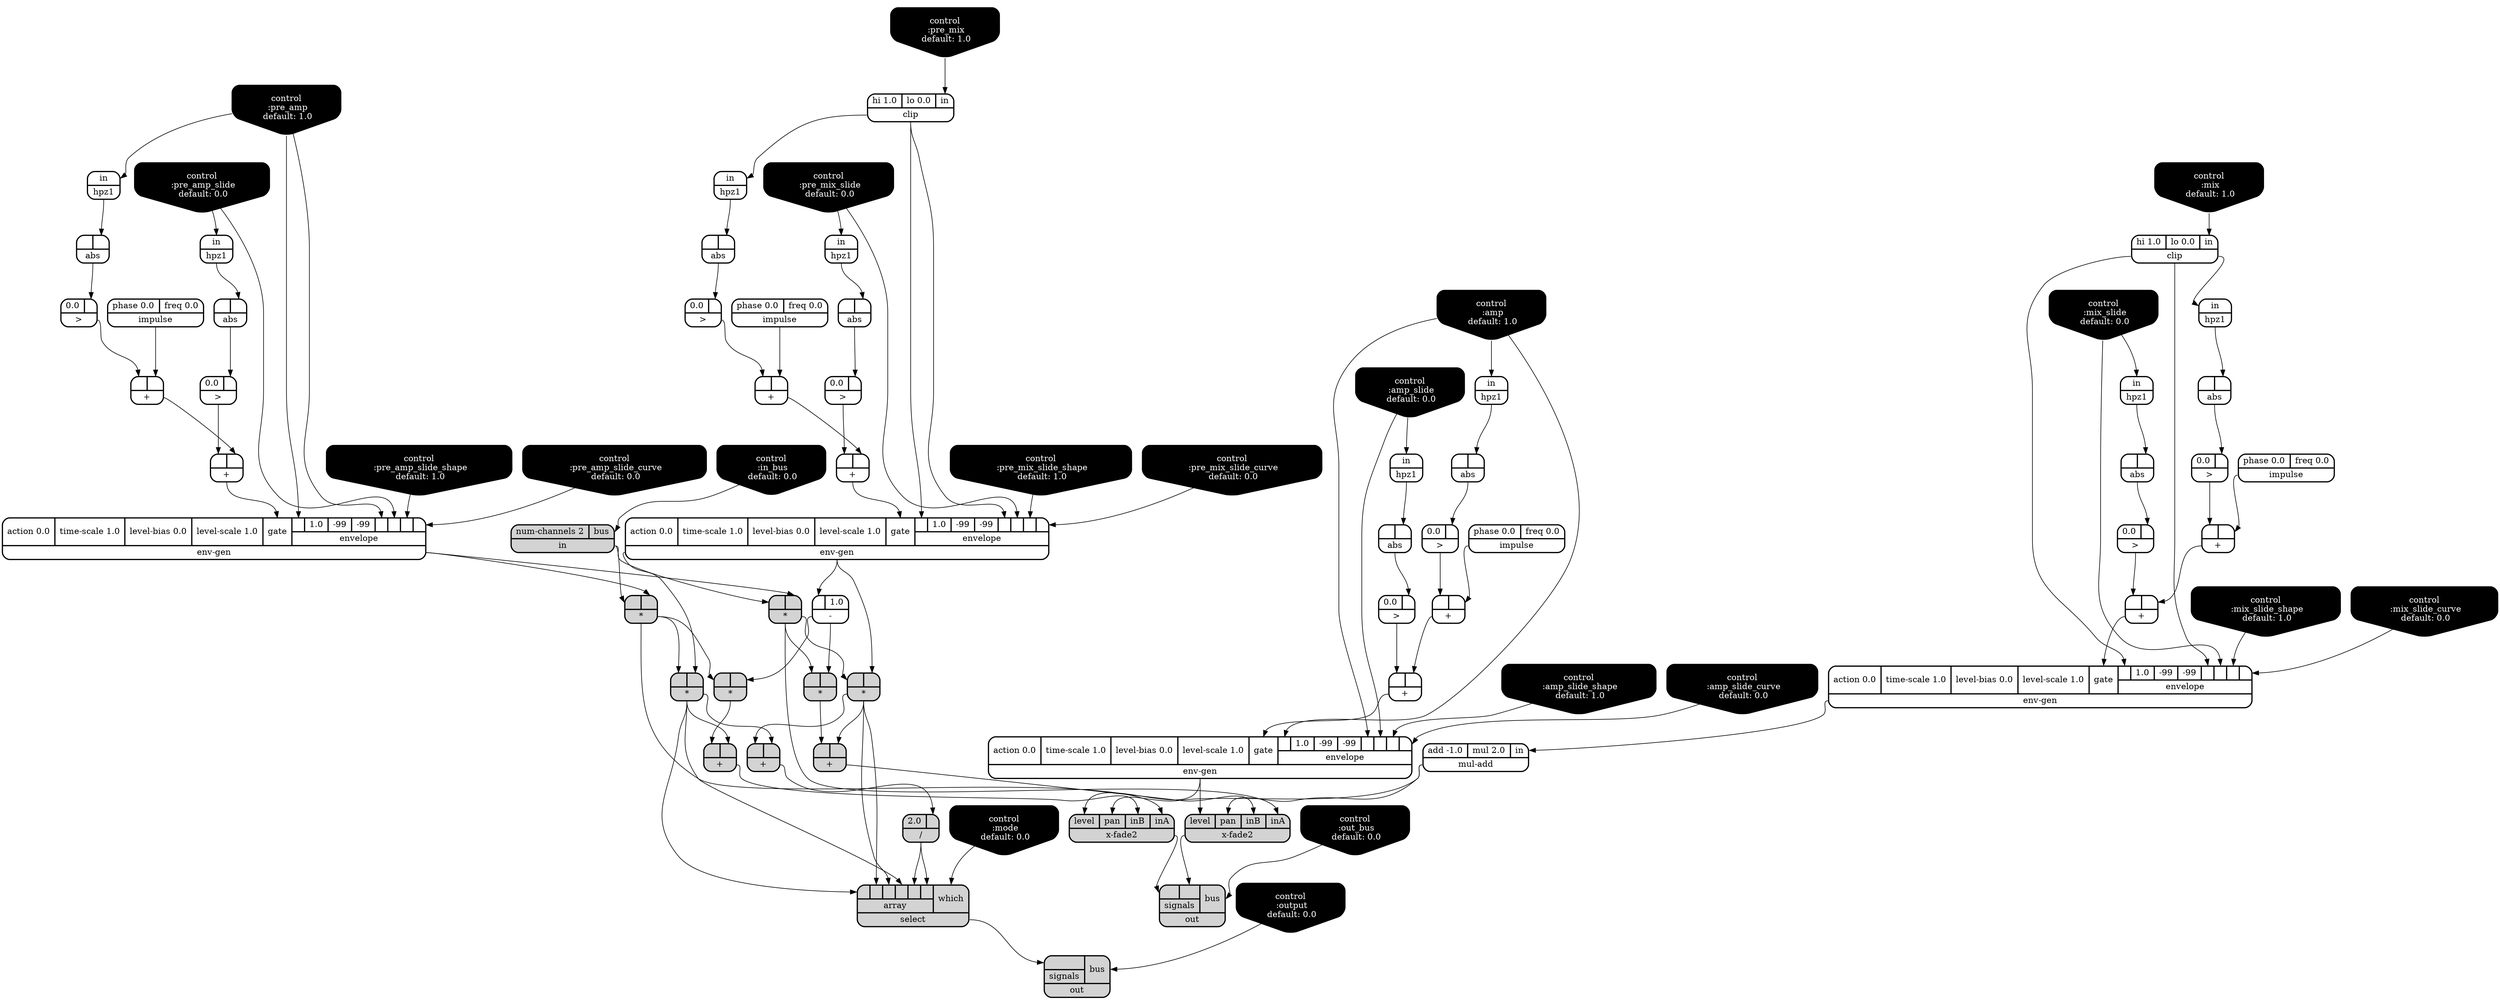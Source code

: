 digraph synthdef {
37 [label = "{{ <b> |<a> } |<__UG_NAME__>* }" style="filled, bold, rounded"  shape=record rankdir=LR];
43 [label = "{{ <b> |<a> } |<__UG_NAME__>* }" style="filled, bold, rounded"  shape=record rankdir=LR];
45 [label = "{{ <b> |<a> } |<__UG_NAME__>* }" style="filled, bold, rounded"  shape=record rankdir=LR];
70 [label = "{{ <b> |<a> } |<__UG_NAME__>* }" style="filled, bold, rounded"  shape=record rankdir=LR];
71 [label = "{{ <b> |<a> } |<__UG_NAME__>* }" style="filled, bold, rounded"  shape=record rankdir=LR];
72 [label = "{{ <b> |<a> } |<__UG_NAME__>* }" style="filled, bold, rounded"  shape=record rankdir=LR];
30 [label = "{{ <b> |<a> } |<__UG_NAME__>+ }" style="bold, rounded" shape=record rankdir=LR];
34 [label = "{{ <b> |<a> } |<__UG_NAME__>+ }" style="bold, rounded" shape=record rankdir=LR];
39 [label = "{{ <b> |<a> } |<__UG_NAME__>+ }" style="bold, rounded" shape=record rankdir=LR];
41 [label = "{{ <b> |<a> } |<__UG_NAME__>+ }" style="bold, rounded" shape=record rankdir=LR];
46 [label = "{{ <b> |<a> } |<__UG_NAME__>+ }" style="filled, bold, rounded"  shape=record rankdir=LR];
52 [label = "{{ <b> |<a> } |<__UG_NAME__>+ }" style="bold, rounded" shape=record rankdir=LR];
56 [label = "{{ <b> |<a> } |<__UG_NAME__>+ }" style="bold, rounded" shape=record rankdir=LR];
63 [label = "{{ <b> |<a> } |<__UG_NAME__>+ }" style="bold, rounded" shape=record rankdir=LR];
67 [label = "{{ <b> |<a> } |<__UG_NAME__>+ }" style="bold, rounded" shape=record rankdir=LR];
73 [label = "{{ <b> |<a> } |<__UG_NAME__>+ }" style="filled, bold, rounded"  shape=record rankdir=LR];
76 [label = "{{ <b> |<a> } |<__UG_NAME__>+ }" style="filled, bold, rounded"  shape=record rankdir=LR];
44 [label = "{{ <b> |<a> 1.0} |<__UG_NAME__>- }" style="bold, rounded" shape=record rankdir=LR];
77 [label = "{{ <b> 2.0|<a> } |<__UG_NAME__>/ }" style="filled, bold, rounded"  shape=record rankdir=LR];
25 [label = "{{ <b> 0.0|<a> } |<__UG_NAME__>\> }" style="bold, rounded" shape=record rankdir=LR];
29 [label = "{{ <b> 0.0|<a> } |<__UG_NAME__>\> }" style="bold, rounded" shape=record rankdir=LR];
33 [label = "{{ <b> 0.0|<a> } |<__UG_NAME__>\> }" style="bold, rounded" shape=record rankdir=LR];
40 [label = "{{ <b> 0.0|<a> } |<__UG_NAME__>\> }" style="bold, rounded" shape=record rankdir=LR];
51 [label = "{{ <b> 0.0|<a> } |<__UG_NAME__>\> }" style="bold, rounded" shape=record rankdir=LR];
55 [label = "{{ <b> 0.0|<a> } |<__UG_NAME__>\> }" style="bold, rounded" shape=record rankdir=LR];
62 [label = "{{ <b> 0.0|<a> } |<__UG_NAME__>\> }" style="bold, rounded" shape=record rankdir=LR];
66 [label = "{{ <b> 0.0|<a> } |<__UG_NAME__>\> }" style="bold, rounded" shape=record rankdir=LR];
21 [label = "{{ <b> |<a> } |<__UG_NAME__>abs }" style="bold, rounded" shape=record rankdir=LR];
24 [label = "{{ <b> |<a> } |<__UG_NAME__>abs }" style="bold, rounded" shape=record rankdir=LR];
28 [label = "{{ <b> |<a> } |<__UG_NAME__>abs }" style="bold, rounded" shape=record rankdir=LR];
32 [label = "{{ <b> |<a> } |<__UG_NAME__>abs }" style="bold, rounded" shape=record rankdir=LR];
50 [label = "{{ <b> |<a> } |<__UG_NAME__>abs }" style="bold, rounded" shape=record rankdir=LR];
54 [label = "{{ <b> |<a> } |<__UG_NAME__>abs }" style="bold, rounded" shape=record rankdir=LR];
61 [label = "{{ <b> |<a> } |<__UG_NAME__>abs }" style="bold, rounded" shape=record rankdir=LR];
65 [label = "{{ <b> |<a> } |<__UG_NAME__>abs }" style="bold, rounded" shape=record rankdir=LR];
22 [label = "{{ <hi> hi 1.0|<lo> lo 0.0|<in> in} |<__UG_NAME__>clip }" style="bold, rounded" shape=record rankdir=LR];
48 [label = "{{ <hi> hi 1.0|<lo> lo 0.0|<in> in} |<__UG_NAME__>clip }" style="bold, rounded" shape=record rankdir=LR];
0 [label = "control
 :output
 default: 0.0" shape=invhouse style="rounded, filled, bold" fillcolor=black fontcolor=white ]; 
1 [label = "control
 :mode
 default: 0.0" shape=invhouse style="rounded, filled, bold" fillcolor=black fontcolor=white ]; 
2 [label = "control
 :pre_amp
 default: 1.0" shape=invhouse style="rounded, filled, bold" fillcolor=black fontcolor=white ]; 
3 [label = "control
 :pre_amp_slide
 default: 0.0" shape=invhouse style="rounded, filled, bold" fillcolor=black fontcolor=white ]; 
4 [label = "control
 :pre_amp_slide_shape
 default: 1.0" shape=invhouse style="rounded, filled, bold" fillcolor=black fontcolor=white ]; 
5 [label = "control
 :pre_amp_slide_curve
 default: 0.0" shape=invhouse style="rounded, filled, bold" fillcolor=black fontcolor=white ]; 
6 [label = "control
 :amp
 default: 1.0" shape=invhouse style="rounded, filled, bold" fillcolor=black fontcolor=white ]; 
7 [label = "control
 :amp_slide
 default: 0.0" shape=invhouse style="rounded, filled, bold" fillcolor=black fontcolor=white ]; 
8 [label = "control
 :amp_slide_shape
 default: 1.0" shape=invhouse style="rounded, filled, bold" fillcolor=black fontcolor=white ]; 
9 [label = "control
 :amp_slide_curve
 default: 0.0" shape=invhouse style="rounded, filled, bold" fillcolor=black fontcolor=white ]; 
10 [label = "control
 :mix
 default: 1.0" shape=invhouse style="rounded, filled, bold" fillcolor=black fontcolor=white ]; 
11 [label = "control
 :mix_slide
 default: 0.0" shape=invhouse style="rounded, filled, bold" fillcolor=black fontcolor=white ]; 
12 [label = "control
 :mix_slide_shape
 default: 1.0" shape=invhouse style="rounded, filled, bold" fillcolor=black fontcolor=white ]; 
13 [label = "control
 :mix_slide_curve
 default: 0.0" shape=invhouse style="rounded, filled, bold" fillcolor=black fontcolor=white ]; 
14 [label = "control
 :pre_mix
 default: 1.0" shape=invhouse style="rounded, filled, bold" fillcolor=black fontcolor=white ]; 
15 [label = "control
 :pre_mix_slide
 default: 0.0" shape=invhouse style="rounded, filled, bold" fillcolor=black fontcolor=white ]; 
16 [label = "control
 :pre_mix_slide_shape
 default: 1.0" shape=invhouse style="rounded, filled, bold" fillcolor=black fontcolor=white ]; 
17 [label = "control
 :pre_mix_slide_curve
 default: 0.0" shape=invhouse style="rounded, filled, bold" fillcolor=black fontcolor=white ]; 
18 [label = "control
 :in_bus
 default: 0.0" shape=invhouse style="rounded, filled, bold" fillcolor=black fontcolor=white ]; 
19 [label = "control
 :out_bus
 default: 0.0" shape=invhouse style="rounded, filled, bold" fillcolor=black fontcolor=white ]; 
35 [label = "{{ <action> action 0.0|<time____scale> time-scale 1.0|<level____bias> level-bias 0.0|<level____scale> level-scale 1.0|<gate> gate|{{<envelope___control___0>|1.0|-99|-99|<envelope___control___4>|<envelope___control___5>|<envelope___control___6>|<envelope___control___7>}|envelope}} |<__UG_NAME__>env-gen }" style="bold, rounded" shape=record rankdir=LR];
42 [label = "{{ <action> action 0.0|<time____scale> time-scale 1.0|<level____bias> level-bias 0.0|<level____scale> level-scale 1.0|<gate> gate|{{<envelope___clip___0>|1.0|-99|-99|<envelope___clip___4>|<envelope___control___5>|<envelope___control___6>|<envelope___control___7>}|envelope}} |<__UG_NAME__>env-gen }" style="bold, rounded" shape=record rankdir=LR];
57 [label = "{{ <action> action 0.0|<time____scale> time-scale 1.0|<level____bias> level-bias 0.0|<level____scale> level-scale 1.0|<gate> gate|{{<envelope___clip___0>|1.0|-99|-99|<envelope___clip___4>|<envelope___control___5>|<envelope___control___6>|<envelope___control___7>}|envelope}} |<__UG_NAME__>env-gen }" style="bold, rounded" shape=record rankdir=LR];
68 [label = "{{ <action> action 0.0|<time____scale> time-scale 1.0|<level____bias> level-bias 0.0|<level____scale> level-scale 1.0|<gate> gate|{{<envelope___control___0>|1.0|-99|-99|<envelope___control___4>|<envelope___control___5>|<envelope___control___6>|<envelope___control___7>}|envelope}} |<__UG_NAME__>env-gen }" style="bold, rounded" shape=record rankdir=LR];
20 [label = "{{ <in> in} |<__UG_NAME__>hpz1 }" style="bold, rounded" shape=record rankdir=LR];
23 [label = "{{ <in> in} |<__UG_NAME__>hpz1 }" style="bold, rounded" shape=record rankdir=LR];
27 [label = "{{ <in> in} |<__UG_NAME__>hpz1 }" style="bold, rounded" shape=record rankdir=LR];
31 [label = "{{ <in> in} |<__UG_NAME__>hpz1 }" style="bold, rounded" shape=record rankdir=LR];
49 [label = "{{ <in> in} |<__UG_NAME__>hpz1 }" style="bold, rounded" shape=record rankdir=LR];
53 [label = "{{ <in> in} |<__UG_NAME__>hpz1 }" style="bold, rounded" shape=record rankdir=LR];
60 [label = "{{ <in> in} |<__UG_NAME__>hpz1 }" style="bold, rounded" shape=record rankdir=LR];
64 [label = "{{ <in> in} |<__UG_NAME__>hpz1 }" style="bold, rounded" shape=record rankdir=LR];
26 [label = "{{ <phase> phase 0.0|<freq> freq 0.0} |<__UG_NAME__>impulse }" style="bold, rounded" shape=record rankdir=LR];
38 [label = "{{ <phase> phase 0.0|<freq> freq 0.0} |<__UG_NAME__>impulse }" style="bold, rounded" shape=record rankdir=LR];
47 [label = "{{ <phase> phase 0.0|<freq> freq 0.0} |<__UG_NAME__>impulse }" style="bold, rounded" shape=record rankdir=LR];
59 [label = "{{ <phase> phase 0.0|<freq> freq 0.0} |<__UG_NAME__>impulse }" style="bold, rounded" shape=record rankdir=LR];
36 [label = "{{ <num____channels> num-channels 2|<bus> bus} |<__UG_NAME__>in }" style="filled, bold, rounded"  shape=record rankdir=LR];
58 [label = "{{ <add> add -1.0|<mul> mul 2.0|<in> in} |<__UG_NAME__>mul-add }" style="bold, rounded" shape=record rankdir=LR];
75 [label = "{{ {{<signals___x____fade2___0>|<signals___x____fade2___1>}|signals}|<bus> bus} |<__UG_NAME__>out }" style="filled, bold, rounded"  shape=record rankdir=LR];
79 [label = "{{ {{<signals___select___0>}|signals}|<bus> bus} |<__UG_NAME__>out }" style="filled, bold, rounded"  shape=record rankdir=LR];
78 [label = "{{ {{<array___binary____op____u____gen___0>|<array___binary____op____u____gen___1>|<array___binary____op____u____gen___2>|<array___binary____op____u____gen___3>|<array___binary____op____u____gen___4>|<array___binary____op____u____gen___5>}|array}|<which> which} |<__UG_NAME__>select }" style="filled, bold, rounded"  shape=record rankdir=LR];
69 [label = "{{ <level> level|<pan> pan|<inb> inB|<ina> inA} |<__UG_NAME__>x-fade2 }" style="filled, bold, rounded"  shape=record rankdir=LR];
74 [label = "{{ <level> level|<pan> pan|<inb> inB|<ina> inA} |<__UG_NAME__>x-fade2 }" style="filled, bold, rounded"  shape=record rankdir=LR];

35:__UG_NAME__ -> 37:a ;
36:__UG_NAME__ -> 37:b ;
42:__UG_NAME__ -> 43:a ;
37:__UG_NAME__ -> 43:b ;
44:__UG_NAME__ -> 45:a ;
37:__UG_NAME__ -> 45:b ;
35:__UG_NAME__ -> 70:a ;
36:__UG_NAME__ -> 70:b ;
44:__UG_NAME__ -> 71:a ;
70:__UG_NAME__ -> 71:b ;
42:__UG_NAME__ -> 72:a ;
70:__UG_NAME__ -> 72:b ;
26:__UG_NAME__ -> 30:a ;
29:__UG_NAME__ -> 30:b ;
30:__UG_NAME__ -> 34:a ;
33:__UG_NAME__ -> 34:b ;
38:__UG_NAME__ -> 39:a ;
25:__UG_NAME__ -> 39:b ;
39:__UG_NAME__ -> 41:a ;
40:__UG_NAME__ -> 41:b ;
43:__UG_NAME__ -> 46:a ;
45:__UG_NAME__ -> 46:b ;
47:__UG_NAME__ -> 52:a ;
51:__UG_NAME__ -> 52:b ;
52:__UG_NAME__ -> 56:a ;
55:__UG_NAME__ -> 56:b ;
59:__UG_NAME__ -> 63:a ;
62:__UG_NAME__ -> 63:b ;
63:__UG_NAME__ -> 67:a ;
66:__UG_NAME__ -> 67:b ;
72:__UG_NAME__ -> 73:a ;
71:__UG_NAME__ -> 73:b ;
72:__UG_NAME__ -> 76:a ;
43:__UG_NAME__ -> 76:b ;
42:__UG_NAME__ -> 44:b ;
76:__UG_NAME__ -> 77:a ;
24:__UG_NAME__ -> 25:a ;
28:__UG_NAME__ -> 29:a ;
32:__UG_NAME__ -> 33:a ;
21:__UG_NAME__ -> 40:a ;
50:__UG_NAME__ -> 51:a ;
54:__UG_NAME__ -> 55:a ;
61:__UG_NAME__ -> 62:a ;
65:__UG_NAME__ -> 66:a ;
20:__UG_NAME__ -> 21:a ;
23:__UG_NAME__ -> 24:a ;
27:__UG_NAME__ -> 28:a ;
31:__UG_NAME__ -> 32:a ;
49:__UG_NAME__ -> 50:a ;
53:__UG_NAME__ -> 54:a ;
60:__UG_NAME__ -> 61:a ;
64:__UG_NAME__ -> 65:a ;
14:__UG_NAME__ -> 22:in ;
10:__UG_NAME__ -> 48:in ;
2:__UG_NAME__ -> 35:envelope___control___0 ;
2:__UG_NAME__ -> 35:envelope___control___4 ;
3:__UG_NAME__ -> 35:envelope___control___5 ;
4:__UG_NAME__ -> 35:envelope___control___6 ;
5:__UG_NAME__ -> 35:envelope___control___7 ;
34:__UG_NAME__ -> 35:gate ;
22:__UG_NAME__ -> 42:envelope___clip___0 ;
22:__UG_NAME__ -> 42:envelope___clip___4 ;
15:__UG_NAME__ -> 42:envelope___control___5 ;
16:__UG_NAME__ -> 42:envelope___control___6 ;
17:__UG_NAME__ -> 42:envelope___control___7 ;
41:__UG_NAME__ -> 42:gate ;
48:__UG_NAME__ -> 57:envelope___clip___0 ;
48:__UG_NAME__ -> 57:envelope___clip___4 ;
11:__UG_NAME__ -> 57:envelope___control___5 ;
12:__UG_NAME__ -> 57:envelope___control___6 ;
13:__UG_NAME__ -> 57:envelope___control___7 ;
56:__UG_NAME__ -> 57:gate ;
6:__UG_NAME__ -> 68:envelope___control___0 ;
6:__UG_NAME__ -> 68:envelope___control___4 ;
7:__UG_NAME__ -> 68:envelope___control___5 ;
8:__UG_NAME__ -> 68:envelope___control___6 ;
9:__UG_NAME__ -> 68:envelope___control___7 ;
67:__UG_NAME__ -> 68:gate ;
15:__UG_NAME__ -> 20:in ;
22:__UG_NAME__ -> 23:in ;
2:__UG_NAME__ -> 27:in ;
3:__UG_NAME__ -> 31:in ;
48:__UG_NAME__ -> 49:in ;
11:__UG_NAME__ -> 53:in ;
6:__UG_NAME__ -> 60:in ;
7:__UG_NAME__ -> 64:in ;
18:__UG_NAME__ -> 36:bus ;
57:__UG_NAME__ -> 58:in ;
19:__UG_NAME__ -> 75:bus ;
74:__UG_NAME__ -> 75:signals___x____fade2___0 ;
69:__UG_NAME__ -> 75:signals___x____fade2___1 ;
0:__UG_NAME__ -> 79:bus ;
78:__UG_NAME__ -> 79:signals___select___0 ;
1:__UG_NAME__ -> 78:which ;
72:__UG_NAME__ -> 78:array___binary____op____u____gen___0 ;
43:__UG_NAME__ -> 78:array___binary____op____u____gen___1 ;
43:__UG_NAME__ -> 78:array___binary____op____u____gen___2 ;
72:__UG_NAME__ -> 78:array___binary____op____u____gen___3 ;
77:__UG_NAME__ -> 78:array___binary____op____u____gen___4 ;
77:__UG_NAME__ -> 78:array___binary____op____u____gen___5 ;
37:__UG_NAME__ -> 69:ina ;
46:__UG_NAME__ -> 69:inb ;
58:__UG_NAME__ -> 69:pan ;
68:__UG_NAME__ -> 69:level ;
70:__UG_NAME__ -> 74:ina ;
73:__UG_NAME__ -> 74:inb ;
58:__UG_NAME__ -> 74:pan ;
68:__UG_NAME__ -> 74:level ;

}